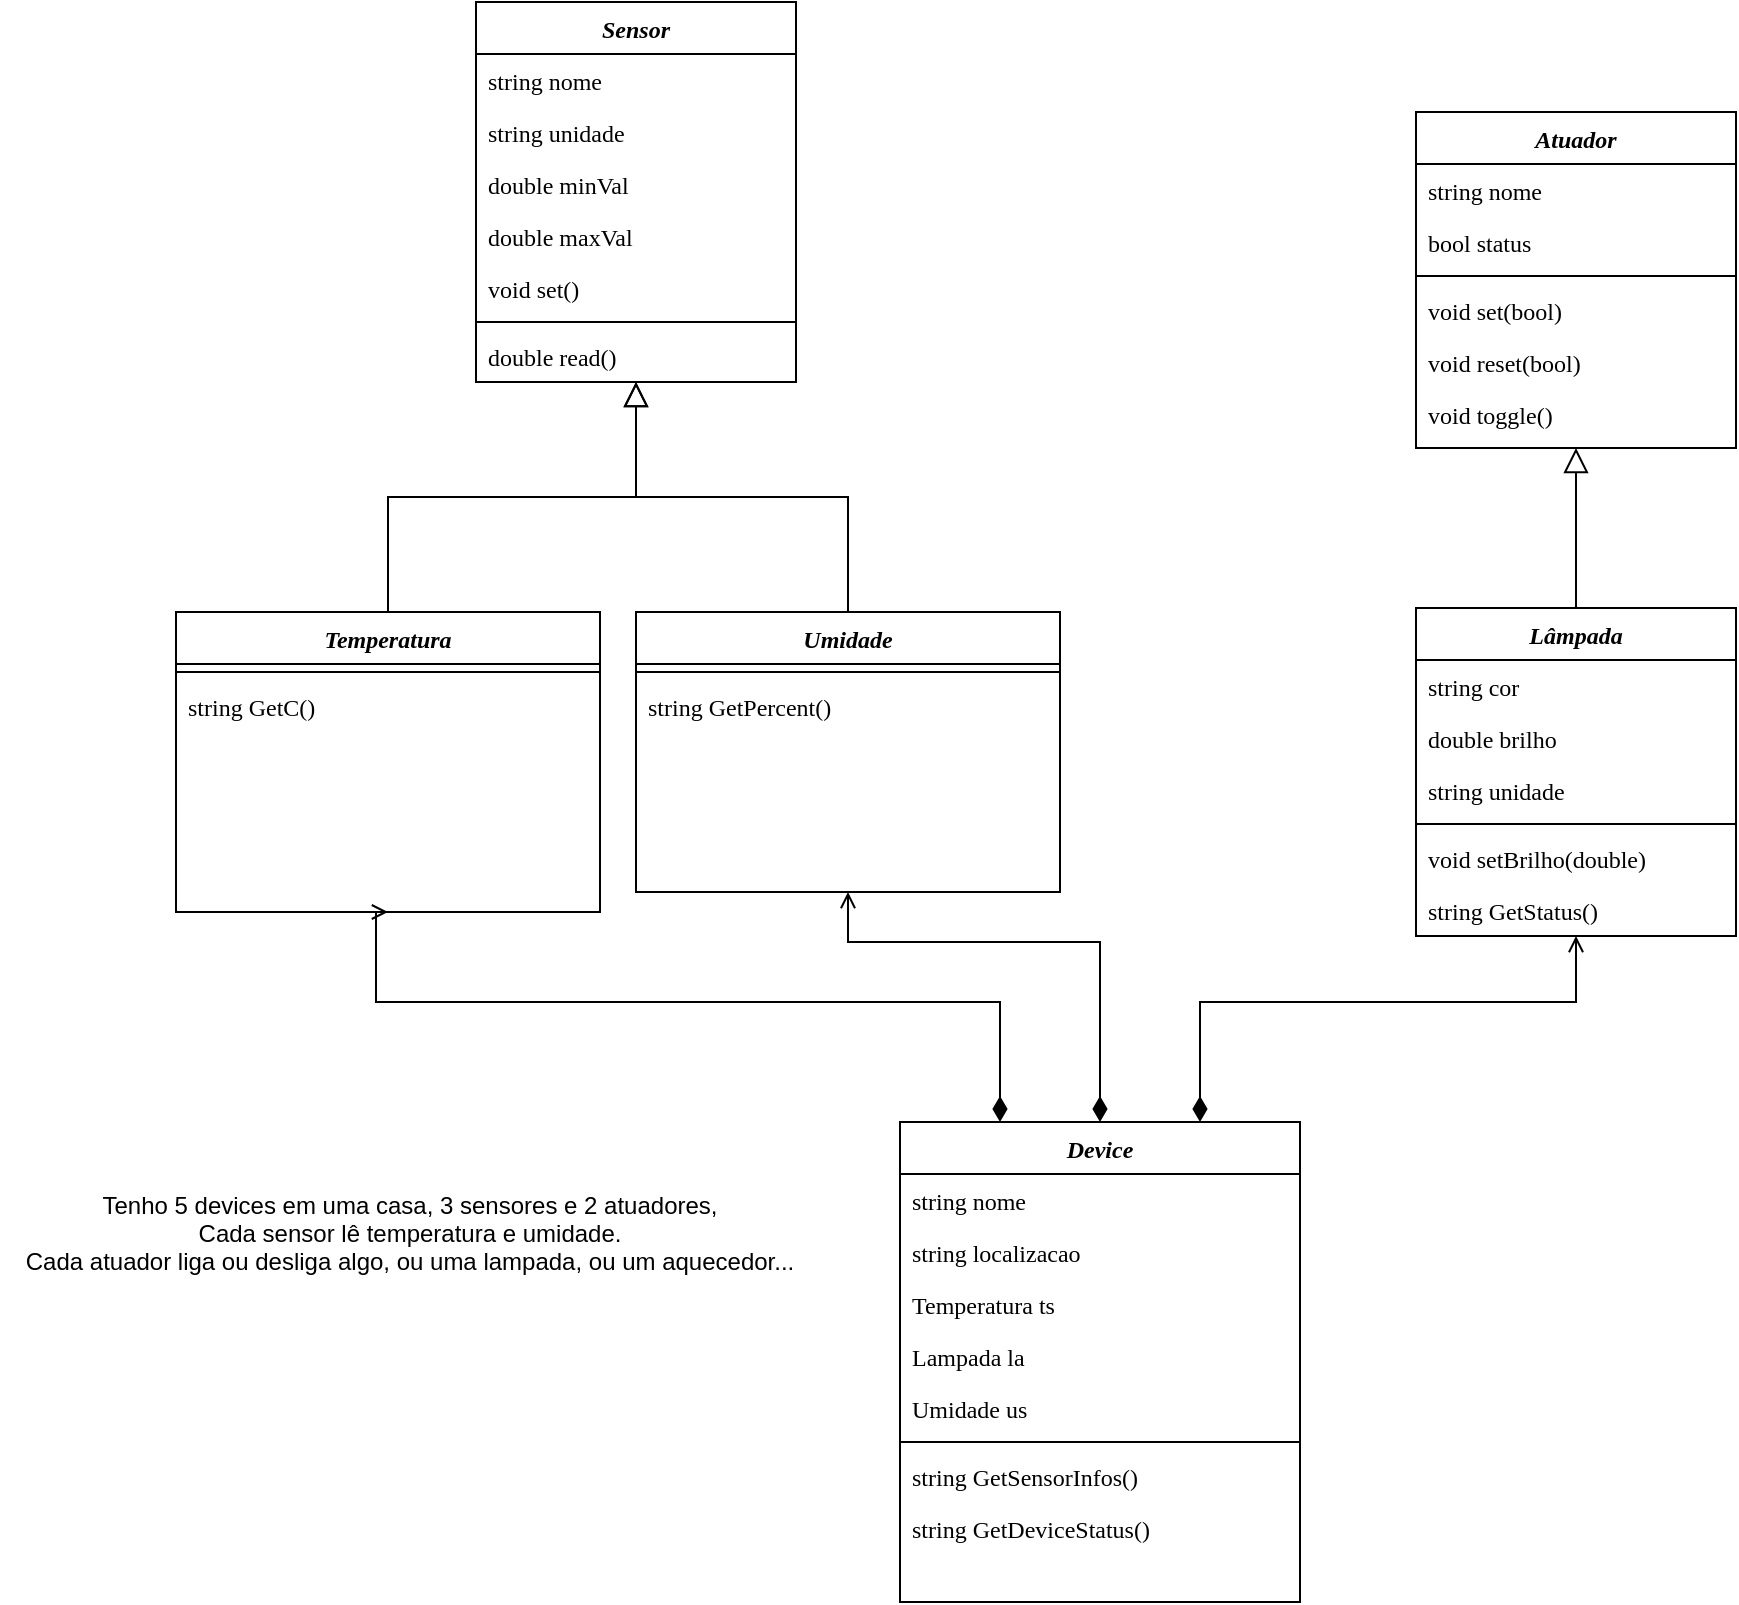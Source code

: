 <mxfile version="20.5.3" type="device"><diagram id="C5RBs43oDa-KdzZeNtuy" name="Page-1"><mxGraphModel dx="1590" dy="793" grid="1" gridSize="10" guides="1" tooltips="1" connect="1" arrows="1" fold="1" page="1" pageScale="1" pageWidth="1500" pageHeight="1000" math="0" shadow="0"><root><mxCell id="WIyWlLk6GJQsqaUBKTNV-0"/><mxCell id="WIyWlLk6GJQsqaUBKTNV-1" parent="WIyWlLk6GJQsqaUBKTNV-0"/><mxCell id="zkfFHV4jXpPFQw0GAbJ--0" value="Sensor" style="swimlane;fontStyle=3;align=center;verticalAlign=top;childLayout=stackLayout;horizontal=1;startSize=26;horizontalStack=0;resizeParent=1;resizeLast=0;collapsible=1;marginBottom=0;rounded=0;shadow=0;strokeWidth=1;fontFamily=Comic Sans MS;labelBackgroundColor=none;" parent="WIyWlLk6GJQsqaUBKTNV-1" vertex="1"><mxGeometry x="408" y="70" width="160" height="190" as="geometry"><mxRectangle x="230" y="140" width="160" height="26" as="alternateBounds"/></mxGeometry></mxCell><mxCell id="zkfFHV4jXpPFQw0GAbJ--1" value="string nome&#xA;" style="text;align=left;verticalAlign=top;spacingLeft=4;spacingRight=4;overflow=hidden;rotatable=0;points=[[0,0.5],[1,0.5]];portConstraint=eastwest;fontStyle=0;fontFamily=Comic Sans MS;labelBackgroundColor=none;" parent="zkfFHV4jXpPFQw0GAbJ--0" vertex="1"><mxGeometry y="26" width="160" height="26" as="geometry"/></mxCell><mxCell id="Ku5KaBP4o8vPXp6juP9b-1" value="string unidade" style="text;align=left;verticalAlign=top;spacingLeft=4;spacingRight=4;overflow=hidden;rotatable=0;points=[[0,0.5],[1,0.5]];portConstraint=eastwest;rounded=0;shadow=0;fontStyle=0;fontFamily=Comic Sans MS;labelBackgroundColor=none;" parent="zkfFHV4jXpPFQw0GAbJ--0" vertex="1"><mxGeometry y="52" width="160" height="26" as="geometry"/></mxCell><mxCell id="Ku5KaBP4o8vPXp6juP9b-0" value="double minVal" style="text;align=left;verticalAlign=top;spacingLeft=4;spacingRight=4;overflow=hidden;rotatable=0;points=[[0,0.5],[1,0.5]];portConstraint=eastwest;rounded=0;shadow=0;fontStyle=0;fontFamily=Comic Sans MS;labelBackgroundColor=none;" parent="zkfFHV4jXpPFQw0GAbJ--0" vertex="1"><mxGeometry y="78" width="160" height="26" as="geometry"/></mxCell><mxCell id="zkfFHV4jXpPFQw0GAbJ--2" value="double maxVal" style="text;align=left;verticalAlign=top;spacingLeft=4;spacingRight=4;overflow=hidden;rotatable=0;points=[[0,0.5],[1,0.5]];portConstraint=eastwest;rounded=0;shadow=0;fontStyle=0;fontFamily=Comic Sans MS;labelBackgroundColor=none;" parent="zkfFHV4jXpPFQw0GAbJ--0" vertex="1"><mxGeometry y="104" width="160" height="26" as="geometry"/></mxCell><mxCell id="Ku5KaBP4o8vPXp6juP9b-2" value="void set()" style="text;align=left;verticalAlign=top;spacingLeft=4;spacingRight=4;overflow=hidden;rotatable=0;points=[[0,0.5],[1,0.5]];portConstraint=eastwest;rounded=0;shadow=0;fontStyle=0;fontFamily=Comic Sans MS;labelBackgroundColor=none;" parent="zkfFHV4jXpPFQw0GAbJ--0" vertex="1"><mxGeometry y="130" width="160" height="26" as="geometry"/></mxCell><mxCell id="zkfFHV4jXpPFQw0GAbJ--4" value="" style="line;strokeWidth=1;align=left;verticalAlign=middle;spacingTop=-1;spacingLeft=3;spacingRight=3;rotatable=0;labelPosition=right;points=[];portConstraint=eastwest;fontStyle=0;fontFamily=Comic Sans MS;labelBackgroundColor=none;" parent="zkfFHV4jXpPFQw0GAbJ--0" vertex="1"><mxGeometry y="156" width="160" height="8" as="geometry"/></mxCell><mxCell id="zkfFHV4jXpPFQw0GAbJ--5" value="double read()" style="text;align=left;verticalAlign=top;spacingLeft=4;spacingRight=4;overflow=hidden;rotatable=0;points=[[0,0.5],[1,0.5]];portConstraint=eastwest;fontStyle=0;fontFamily=Comic Sans MS;labelBackgroundColor=none;" parent="zkfFHV4jXpPFQw0GAbJ--0" vertex="1"><mxGeometry y="164" width="160" height="26" as="geometry"/></mxCell><mxCell id="zkfFHV4jXpPFQw0GAbJ--6" value="Temperatura" style="swimlane;fontStyle=3;align=center;verticalAlign=top;childLayout=stackLayout;horizontal=1;startSize=26;horizontalStack=0;resizeParent=1;resizeLast=0;collapsible=1;marginBottom=0;rounded=0;shadow=0;strokeWidth=1;fontFamily=Comic Sans MS;labelBackgroundColor=none;" parent="WIyWlLk6GJQsqaUBKTNV-1" vertex="1"><mxGeometry x="258" y="375" width="212" height="150" as="geometry"><mxRectangle x="130" y="380" width="160" height="26" as="alternateBounds"/></mxGeometry></mxCell><mxCell id="zkfFHV4jXpPFQw0GAbJ--9" value="" style="line;strokeWidth=1;align=left;verticalAlign=middle;spacingTop=-1;spacingLeft=3;spacingRight=3;rotatable=0;labelPosition=right;points=[];portConstraint=eastwest;fontStyle=0;fontFamily=Comic Sans MS;labelBackgroundColor=none;" parent="zkfFHV4jXpPFQw0GAbJ--6" vertex="1"><mxGeometry y="26" width="212" height="8" as="geometry"/></mxCell><mxCell id="zkfFHV4jXpPFQw0GAbJ--10" value="string GetC()" style="text;align=left;verticalAlign=top;spacingLeft=4;spacingRight=4;overflow=hidden;rotatable=0;points=[[0,0.5],[1,0.5]];portConstraint=eastwest;fontStyle=0;fontFamily=Comic Sans MS;labelBackgroundColor=none;" parent="zkfFHV4jXpPFQw0GAbJ--6" vertex="1"><mxGeometry y="34" width="212" height="26" as="geometry"/></mxCell><mxCell id="zkfFHV4jXpPFQw0GAbJ--12" value="" style="endArrow=block;endSize=10;endFill=0;shadow=0;strokeWidth=1;rounded=0;edgeStyle=elbowEdgeStyle;elbow=vertical;fontStyle=0;fontFamily=Comic Sans MS;labelBackgroundColor=none;" parent="WIyWlLk6GJQsqaUBKTNV-1" source="zkfFHV4jXpPFQw0GAbJ--6" target="zkfFHV4jXpPFQw0GAbJ--0" edge="1"><mxGeometry width="160" relative="1" as="geometry"><mxPoint x="388" y="218" as="sourcePoint"/><mxPoint x="388" y="218" as="targetPoint"/></mxGeometry></mxCell><mxCell id="zkfFHV4jXpPFQw0GAbJ--16" value="" style="endArrow=block;endSize=10;endFill=0;shadow=0;strokeWidth=1;rounded=0;edgeStyle=elbowEdgeStyle;elbow=vertical;exitX=0.5;exitY=0;exitDx=0;exitDy=0;fontStyle=0;fontFamily=Comic Sans MS;labelBackgroundColor=none;" parent="WIyWlLk6GJQsqaUBKTNV-1" source="EzvwYpgmphOYMu13-ucX-21" target="zkfFHV4jXpPFQw0GAbJ--0" edge="1"><mxGeometry width="160" relative="1" as="geometry"><mxPoint x="598" y="375" as="sourcePoint"/><mxPoint x="498" y="286" as="targetPoint"/></mxGeometry></mxCell><mxCell id="EzvwYpgmphOYMu13-ucX-0" value="Tenho 5 devices em uma casa, 3 sensores e 2 atuadores,&#xA;Cada sensor lê temperatura e umidade.&#xA;Cada atuador liga ou desliga algo, ou uma lampada, ou um aquecedor..." style="text;align=center;verticalAlign=middle;resizable=0;points=[];autosize=1;strokeColor=none;fillColor=none;fontStyle=0;labelBackgroundColor=none;" parent="WIyWlLk6GJQsqaUBKTNV-1" vertex="1"><mxGeometry x="170" y="655" width="410" height="60" as="geometry"/></mxCell><mxCell id="EzvwYpgmphOYMu13-ucX-1" value="Atuador" style="swimlane;fontStyle=3;align=center;verticalAlign=top;childLayout=stackLayout;horizontal=1;startSize=26;horizontalStack=0;resizeParent=1;resizeLast=0;collapsible=1;marginBottom=0;rounded=0;shadow=0;strokeWidth=1;fontFamily=Comic Sans MS;labelBackgroundColor=none;" parent="WIyWlLk6GJQsqaUBKTNV-1" vertex="1"><mxGeometry x="878" y="125" width="160" height="168" as="geometry"><mxRectangle x="650" y="152" width="160" height="26" as="alternateBounds"/></mxGeometry></mxCell><mxCell id="EzvwYpgmphOYMu13-ucX-2" value="string nome" style="text;align=left;verticalAlign=top;spacingLeft=4;spacingRight=4;overflow=hidden;rotatable=0;points=[[0,0.5],[1,0.5]];portConstraint=eastwest;fontStyle=0;fontFamily=Comic Sans MS;labelBackgroundColor=none;" parent="EzvwYpgmphOYMu13-ucX-1" vertex="1"><mxGeometry y="26" width="160" height="26" as="geometry"/></mxCell><mxCell id="EzvwYpgmphOYMu13-ucX-3" value="bool status" style="text;align=left;verticalAlign=top;spacingLeft=4;spacingRight=4;overflow=hidden;rotatable=0;points=[[0,0.5],[1,0.5]];portConstraint=eastwest;rounded=0;shadow=0;fontStyle=0;fontFamily=Comic Sans MS;labelBackgroundColor=none;" parent="EzvwYpgmphOYMu13-ucX-1" vertex="1"><mxGeometry y="52" width="160" height="26" as="geometry"/></mxCell><mxCell id="EzvwYpgmphOYMu13-ucX-37" value="" style="line;strokeWidth=1;align=left;verticalAlign=middle;spacingTop=-1;spacingLeft=3;spacingRight=3;rotatable=0;labelPosition=right;points=[];portConstraint=eastwest;fontStyle=0;fontFamily=Comic Sans MS;labelBackgroundColor=none;" parent="EzvwYpgmphOYMu13-ucX-1" vertex="1"><mxGeometry y="78" width="160" height="8" as="geometry"/></mxCell><mxCell id="EzvwYpgmphOYMu13-ucX-44" value="void set(bool)" style="text;align=left;verticalAlign=top;spacingLeft=4;spacingRight=4;overflow=hidden;rotatable=0;points=[[0,0.5],[1,0.5]];portConstraint=eastwest;rounded=0;shadow=0;fontStyle=0;fontFamily=Comic Sans MS;labelBackgroundColor=none;" parent="EzvwYpgmphOYMu13-ucX-1" vertex="1"><mxGeometry y="86" width="160" height="26" as="geometry"/></mxCell><mxCell id="EzvwYpgmphOYMu13-ucX-45" value="void reset(bool)" style="text;align=left;verticalAlign=top;spacingLeft=4;spacingRight=4;overflow=hidden;rotatable=0;points=[[0,0.5],[1,0.5]];portConstraint=eastwest;rounded=0;shadow=0;fontStyle=0;fontFamily=Comic Sans MS;labelBackgroundColor=none;" parent="EzvwYpgmphOYMu13-ucX-1" vertex="1"><mxGeometry y="112" width="160" height="26" as="geometry"/></mxCell><mxCell id="EzvwYpgmphOYMu13-ucX-52" value="void toggle()" style="text;align=left;verticalAlign=top;spacingLeft=4;spacingRight=4;overflow=hidden;rotatable=0;points=[[0,0.5],[1,0.5]];portConstraint=eastwest;rounded=0;shadow=0;fontStyle=0;fontFamily=Comic Sans MS;labelBackgroundColor=none;" parent="EzvwYpgmphOYMu13-ucX-1" vertex="1"><mxGeometry y="138" width="160" height="26" as="geometry"/></mxCell><mxCell id="EzvwYpgmphOYMu13-ucX-21" value="Umidade" style="swimlane;fontStyle=3;align=center;verticalAlign=top;childLayout=stackLayout;horizontal=1;startSize=26;horizontalStack=0;resizeParent=1;resizeLast=0;collapsible=1;marginBottom=0;rounded=0;shadow=0;strokeWidth=1;fontFamily=Comic Sans MS;labelBackgroundColor=none;" parent="WIyWlLk6GJQsqaUBKTNV-1" vertex="1"><mxGeometry x="488" y="375" width="212" height="140" as="geometry"><mxRectangle x="130" y="380" width="160" height="26" as="alternateBounds"/></mxGeometry></mxCell><mxCell id="EzvwYpgmphOYMu13-ucX-25" value="" style="line;strokeWidth=1;align=left;verticalAlign=middle;spacingTop=-1;spacingLeft=3;spacingRight=3;rotatable=0;labelPosition=right;points=[];portConstraint=eastwest;fontStyle=0;fontFamily=Comic Sans MS;labelBackgroundColor=none;" parent="EzvwYpgmphOYMu13-ucX-21" vertex="1"><mxGeometry y="26" width="212" height="8" as="geometry"/></mxCell><mxCell id="EzvwYpgmphOYMu13-ucX-26" value="string GetPercent()" style="text;align=left;verticalAlign=top;spacingLeft=4;spacingRight=4;overflow=hidden;rotatable=0;points=[[0,0.5],[1,0.5]];portConstraint=eastwest;fontStyle=0;fontFamily=Comic Sans MS;labelBackgroundColor=none;" parent="EzvwYpgmphOYMu13-ucX-21" vertex="1"><mxGeometry y="34" width="212" height="26" as="geometry"/></mxCell><mxCell id="EzvwYpgmphOYMu13-ucX-53" value="Lâmpada" style="swimlane;fontStyle=3;align=center;verticalAlign=top;childLayout=stackLayout;horizontal=1;startSize=26;horizontalStack=0;resizeParent=1;resizeLast=0;collapsible=1;marginBottom=0;rounded=0;shadow=0;strokeWidth=1;fontFamily=Comic Sans MS;labelBackgroundColor=none;" parent="WIyWlLk6GJQsqaUBKTNV-1" vertex="1"><mxGeometry x="878" y="373" width="160" height="164" as="geometry"><mxRectangle x="650" y="152" width="160" height="26" as="alternateBounds"/></mxGeometry></mxCell><mxCell id="EzvwYpgmphOYMu13-ucX-54" value="string cor" style="text;align=left;verticalAlign=top;spacingLeft=4;spacingRight=4;overflow=hidden;rotatable=0;points=[[0,0.5],[1,0.5]];portConstraint=eastwest;fontStyle=0;fontFamily=Comic Sans MS;labelBackgroundColor=none;" parent="EzvwYpgmphOYMu13-ucX-53" vertex="1"><mxGeometry y="26" width="160" height="26" as="geometry"/></mxCell><mxCell id="EzvwYpgmphOYMu13-ucX-55" value="double brilho" style="text;align=left;verticalAlign=top;spacingLeft=4;spacingRight=4;overflow=hidden;rotatable=0;points=[[0,0.5],[1,0.5]];portConstraint=eastwest;rounded=0;shadow=0;fontStyle=0;fontFamily=Comic Sans MS;labelBackgroundColor=none;" parent="EzvwYpgmphOYMu13-ucX-53" vertex="1"><mxGeometry y="52" width="160" height="26" as="geometry"/></mxCell><mxCell id="EzvwYpgmphOYMu13-ucX-72" value="string unidade" style="text;align=left;verticalAlign=top;spacingLeft=4;spacingRight=4;overflow=hidden;rotatable=0;points=[[0,0.5],[1,0.5]];portConstraint=eastwest;fontStyle=0;fontFamily=Comic Sans MS;labelBackgroundColor=none;" parent="EzvwYpgmphOYMu13-ucX-53" vertex="1"><mxGeometry y="78" width="160" height="26" as="geometry"/></mxCell><mxCell id="EzvwYpgmphOYMu13-ucX-56" value="" style="line;strokeWidth=1;align=left;verticalAlign=middle;spacingTop=-1;spacingLeft=3;spacingRight=3;rotatable=0;labelPosition=right;points=[];portConstraint=eastwest;fontStyle=0;fontFamily=Comic Sans MS;labelBackgroundColor=none;" parent="EzvwYpgmphOYMu13-ucX-53" vertex="1"><mxGeometry y="104" width="160" height="8" as="geometry"/></mxCell><mxCell id="EzvwYpgmphOYMu13-ucX-57" value="void setBrilho(double)" style="text;align=left;verticalAlign=top;spacingLeft=4;spacingRight=4;overflow=hidden;rotatable=0;points=[[0,0.5],[1,0.5]];portConstraint=eastwest;rounded=0;shadow=0;fontStyle=0;fontFamily=Comic Sans MS;labelBackgroundColor=none;" parent="EzvwYpgmphOYMu13-ucX-53" vertex="1"><mxGeometry y="112" width="160" height="26" as="geometry"/></mxCell><mxCell id="EzvwYpgmphOYMu13-ucX-85" value="string GetStatus()" style="text;align=left;verticalAlign=top;spacingLeft=4;spacingRight=4;overflow=hidden;rotatable=0;points=[[0,0.5],[1,0.5]];portConstraint=eastwest;rounded=0;shadow=0;fontStyle=0;fontFamily=Comic Sans MS;labelBackgroundColor=none;" parent="EzvwYpgmphOYMu13-ucX-53" vertex="1"><mxGeometry y="138" width="160" height="26" as="geometry"/></mxCell><mxCell id="EzvwYpgmphOYMu13-ucX-81" value="" style="rounded=0;orthogonalLoop=1;jettySize=auto;entryX=0.5;entryY=1;entryDx=0;entryDy=0;fontFamily=Comic Sans MS;fontSize=12;fontColor=default;exitX=0.75;exitY=0;exitDx=0;exitDy=0;edgeStyle=orthogonalEdgeStyle;startArrow=diamondThin;startFill=1;endArrow=open;endFill=0;startSize=10;fontStyle=0;labelBackgroundColor=none;" parent="WIyWlLk6GJQsqaUBKTNV-1" source="EzvwYpgmphOYMu13-ucX-73" target="EzvwYpgmphOYMu13-ucX-53" edge="1"><mxGeometry relative="1" as="geometry"><Array as="points"><mxPoint x="770" y="570"/><mxPoint x="958" y="570"/></Array></mxGeometry></mxCell><mxCell id="EzvwYpgmphOYMu13-ucX-82" value="" style="rounded=0;orthogonalLoop=1;jettySize=auto;entryX=0.5;entryY=1;entryDx=0;entryDy=0;fontFamily=Comic Sans MS;fontSize=12;fontColor=default;exitX=0.5;exitY=0;exitDx=0;exitDy=0;edgeStyle=orthogonalEdgeStyle;startArrow=diamondThin;startFill=1;endArrow=open;endFill=0;startSize=10;fontStyle=0;labelBackgroundColor=none;" parent="WIyWlLk6GJQsqaUBKTNV-1" source="EzvwYpgmphOYMu13-ucX-73" target="EzvwYpgmphOYMu13-ucX-21" edge="1"><mxGeometry relative="1" as="geometry"><mxPoint x="828" y="565" as="sourcePoint"/><Array as="points"><mxPoint x="720" y="540"/><mxPoint x="594" y="540"/></Array></mxGeometry></mxCell><mxCell id="EzvwYpgmphOYMu13-ucX-83" value="" style="rounded=0;orthogonalLoop=1;jettySize=auto;entryX=0.5;entryY=1;entryDx=0;entryDy=0;fontFamily=Comic Sans MS;fontSize=12;fontColor=default;edgeStyle=orthogonalEdgeStyle;startArrow=diamondThin;startFill=1;endArrow=open;endFill=0;startSize=10;fontStyle=0;labelBackgroundColor=none;exitX=0.25;exitY=0;exitDx=0;exitDy=0;" parent="WIyWlLk6GJQsqaUBKTNV-1" source="EzvwYpgmphOYMu13-ucX-73" target="zkfFHV4jXpPFQw0GAbJ--6" edge="1"><mxGeometry relative="1" as="geometry"><mxPoint x="670" y="630" as="sourcePoint"/><Array as="points"><mxPoint x="670" y="570"/><mxPoint x="358" y="570"/></Array></mxGeometry></mxCell><mxCell id="EzvwYpgmphOYMu13-ucX-73" value="Device" style="swimlane;fontStyle=3;align=center;verticalAlign=top;childLayout=stackLayout;horizontal=1;startSize=26;horizontalStack=0;resizeParent=1;resizeLast=0;collapsible=1;marginBottom=0;rounded=0;shadow=0;strokeWidth=1;fontFamily=Comic Sans MS;labelBackgroundColor=none;" parent="WIyWlLk6GJQsqaUBKTNV-1" vertex="1"><mxGeometry x="620" y="630" width="200" height="240" as="geometry"><mxRectangle x="130" y="380" width="160" height="26" as="alternateBounds"/></mxGeometry></mxCell><mxCell id="EzvwYpgmphOYMu13-ucX-74" value="string nome" style="text;align=left;verticalAlign=top;spacingLeft=4;spacingRight=4;overflow=hidden;rotatable=0;points=[[0,0.5],[1,0.5]];portConstraint=eastwest;fontStyle=0;fontFamily=Comic Sans MS;labelBackgroundColor=none;" parent="EzvwYpgmphOYMu13-ucX-73" vertex="1"><mxGeometry y="26" width="200" height="26" as="geometry"/></mxCell><mxCell id="EzvwYpgmphOYMu13-ucX-75" value="string localizacao" style="text;align=left;verticalAlign=top;spacingLeft=4;spacingRight=4;overflow=hidden;rotatable=0;points=[[0,0.5],[1,0.5]];portConstraint=eastwest;fontStyle=0;fontFamily=Comic Sans MS;labelBackgroundColor=none;" parent="EzvwYpgmphOYMu13-ucX-73" vertex="1"><mxGeometry y="52" width="200" height="26" as="geometry"/></mxCell><mxCell id="EzvwYpgmphOYMu13-ucX-87" value="Temperatura ts" style="text;align=left;verticalAlign=top;spacingLeft=4;spacingRight=4;overflow=hidden;rotatable=0;points=[[0,0.5],[1,0.5]];portConstraint=eastwest;fontStyle=0;fontFamily=Comic Sans MS;labelBackgroundColor=none;" parent="EzvwYpgmphOYMu13-ucX-73" vertex="1"><mxGeometry y="78" width="200" height="26" as="geometry"/></mxCell><mxCell id="EzvwYpgmphOYMu13-ucX-88" value="Lampada la" style="text;align=left;verticalAlign=top;spacingLeft=4;spacingRight=4;overflow=hidden;rotatable=0;points=[[0,0.5],[1,0.5]];portConstraint=eastwest;fontStyle=0;fontFamily=Comic Sans MS;labelBackgroundColor=none;" parent="EzvwYpgmphOYMu13-ucX-73" vertex="1"><mxGeometry y="104" width="200" height="26" as="geometry"/></mxCell><mxCell id="EzvwYpgmphOYMu13-ucX-89" value="Umidade us" style="text;align=left;verticalAlign=top;spacingLeft=4;spacingRight=4;overflow=hidden;rotatable=0;points=[[0,0.5],[1,0.5]];portConstraint=eastwest;fontStyle=0;fontFamily=Comic Sans MS;labelBackgroundColor=none;" parent="EzvwYpgmphOYMu13-ucX-73" vertex="1"><mxGeometry y="130" width="200" height="26" as="geometry"/></mxCell><mxCell id="EzvwYpgmphOYMu13-ucX-77" value="" style="line;strokeWidth=1;align=left;verticalAlign=middle;spacingTop=-1;spacingLeft=3;spacingRight=3;rotatable=0;labelPosition=right;points=[];portConstraint=eastwest;fontStyle=0;fontFamily=Comic Sans MS;labelBackgroundColor=none;" parent="EzvwYpgmphOYMu13-ucX-73" vertex="1"><mxGeometry y="156" width="200" height="8" as="geometry"/></mxCell><mxCell id="EzvwYpgmphOYMu13-ucX-86" value="string GetSensorInfos()" style="text;align=left;verticalAlign=top;spacingLeft=4;spacingRight=4;overflow=hidden;rotatable=0;points=[[0,0.5],[1,0.5]];portConstraint=eastwest;fontStyle=0;fontFamily=Comic Sans MS;labelBackgroundColor=none;" parent="EzvwYpgmphOYMu13-ucX-73" vertex="1"><mxGeometry y="164" width="200" height="26" as="geometry"/></mxCell><mxCell id="EzvwYpgmphOYMu13-ucX-92" value="string GetDeviceStatus()" style="text;align=left;verticalAlign=top;spacingLeft=4;spacingRight=4;overflow=hidden;rotatable=0;points=[[0,0.5],[1,0.5]];portConstraint=eastwest;fontStyle=0;fontFamily=Comic Sans MS;labelBackgroundColor=none;" parent="EzvwYpgmphOYMu13-ucX-73" vertex="1"><mxGeometry y="190" width="200" height="26" as="geometry"/></mxCell><mxCell id="EzvwYpgmphOYMu13-ucX-79" value="" style="endArrow=block;endSize=10;endFill=0;shadow=0;strokeWidth=1;rounded=0;edgeStyle=elbowEdgeStyle;elbow=vertical;exitX=0.5;exitY=0;exitDx=0;exitDy=0;entryX=0.5;entryY=1;entryDx=0;entryDy=0;fontStyle=0;fontFamily=Comic Sans MS;labelBackgroundColor=none;" parent="WIyWlLk6GJQsqaUBKTNV-1" source="EzvwYpgmphOYMu13-ucX-53" target="EzvwYpgmphOYMu13-ucX-1" edge="1"><mxGeometry width="160" relative="1" as="geometry"><mxPoint x="888" y="375" as="sourcePoint"/><mxPoint x="788" y="247" as="targetPoint"/></mxGeometry></mxCell></root></mxGraphModel></diagram></mxfile>